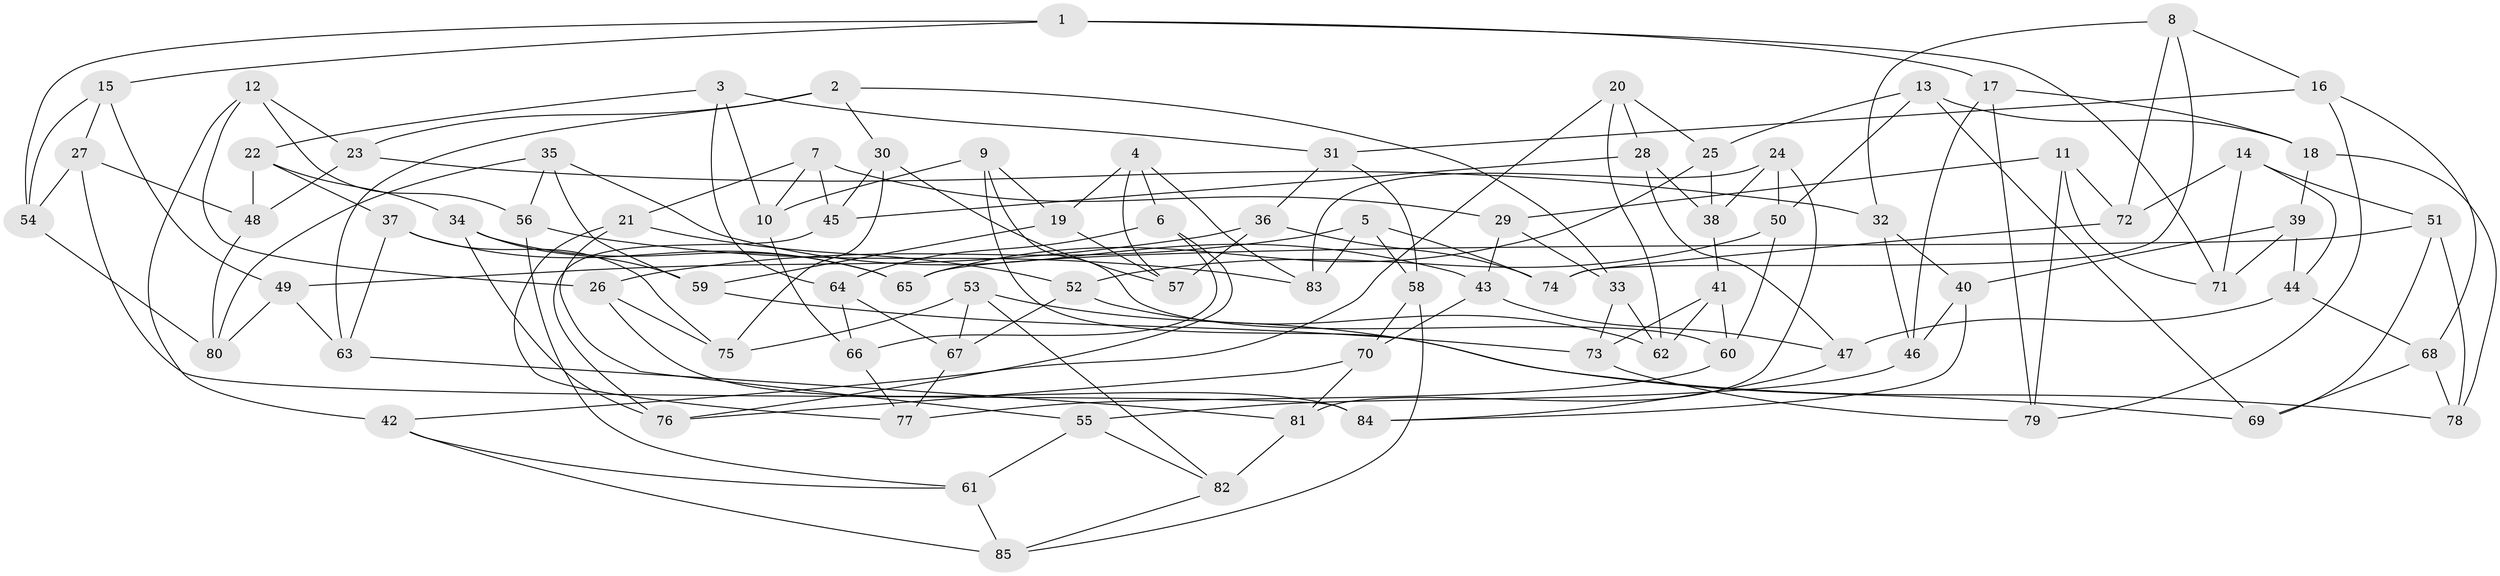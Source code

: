 // Generated by graph-tools (version 1.1) at 2025/50/03/09/25 03:50:48]
// undirected, 85 vertices, 170 edges
graph export_dot {
graph [start="1"]
  node [color=gray90,style=filled];
  1;
  2;
  3;
  4;
  5;
  6;
  7;
  8;
  9;
  10;
  11;
  12;
  13;
  14;
  15;
  16;
  17;
  18;
  19;
  20;
  21;
  22;
  23;
  24;
  25;
  26;
  27;
  28;
  29;
  30;
  31;
  32;
  33;
  34;
  35;
  36;
  37;
  38;
  39;
  40;
  41;
  42;
  43;
  44;
  45;
  46;
  47;
  48;
  49;
  50;
  51;
  52;
  53;
  54;
  55;
  56;
  57;
  58;
  59;
  60;
  61;
  62;
  63;
  64;
  65;
  66;
  67;
  68;
  69;
  70;
  71;
  72;
  73;
  74;
  75;
  76;
  77;
  78;
  79;
  80;
  81;
  82;
  83;
  84;
  85;
  1 -- 71;
  1 -- 17;
  1 -- 15;
  1 -- 54;
  2 -- 33;
  2 -- 63;
  2 -- 30;
  2 -- 23;
  3 -- 10;
  3 -- 22;
  3 -- 31;
  3 -- 64;
  4 -- 6;
  4 -- 19;
  4 -- 57;
  4 -- 83;
  5 -- 74;
  5 -- 26;
  5 -- 83;
  5 -- 58;
  6 -- 64;
  6 -- 66;
  6 -- 76;
  7 -- 21;
  7 -- 10;
  7 -- 29;
  7 -- 45;
  8 -- 72;
  8 -- 74;
  8 -- 16;
  8 -- 32;
  9 -- 19;
  9 -- 69;
  9 -- 10;
  9 -- 60;
  10 -- 66;
  11 -- 79;
  11 -- 29;
  11 -- 71;
  11 -- 72;
  12 -- 26;
  12 -- 56;
  12 -- 23;
  12 -- 42;
  13 -- 18;
  13 -- 69;
  13 -- 25;
  13 -- 50;
  14 -- 71;
  14 -- 51;
  14 -- 44;
  14 -- 72;
  15 -- 27;
  15 -- 49;
  15 -- 54;
  16 -- 68;
  16 -- 31;
  16 -- 79;
  17 -- 18;
  17 -- 79;
  17 -- 46;
  18 -- 78;
  18 -- 39;
  19 -- 59;
  19 -- 57;
  20 -- 42;
  20 -- 28;
  20 -- 62;
  20 -- 25;
  21 -- 52;
  21 -- 55;
  21 -- 77;
  22 -- 48;
  22 -- 37;
  22 -- 34;
  23 -- 32;
  23 -- 48;
  24 -- 83;
  24 -- 81;
  24 -- 50;
  24 -- 38;
  25 -- 65;
  25 -- 38;
  26 -- 75;
  26 -- 84;
  27 -- 48;
  27 -- 84;
  27 -- 54;
  28 -- 45;
  28 -- 38;
  28 -- 47;
  29 -- 33;
  29 -- 43;
  30 -- 75;
  30 -- 57;
  30 -- 45;
  31 -- 36;
  31 -- 58;
  32 -- 46;
  32 -- 40;
  33 -- 73;
  33 -- 62;
  34 -- 59;
  34 -- 65;
  34 -- 76;
  35 -- 43;
  35 -- 59;
  35 -- 80;
  35 -- 56;
  36 -- 49;
  36 -- 57;
  36 -- 74;
  37 -- 75;
  37 -- 65;
  37 -- 63;
  38 -- 41;
  39 -- 44;
  39 -- 40;
  39 -- 71;
  40 -- 84;
  40 -- 46;
  41 -- 60;
  41 -- 62;
  41 -- 73;
  42 -- 85;
  42 -- 61;
  43 -- 47;
  43 -- 70;
  44 -- 47;
  44 -- 68;
  45 -- 76;
  46 -- 55;
  47 -- 84;
  48 -- 80;
  49 -- 80;
  49 -- 63;
  50 -- 60;
  50 -- 52;
  51 -- 65;
  51 -- 78;
  51 -- 69;
  52 -- 62;
  52 -- 67;
  53 -- 82;
  53 -- 67;
  53 -- 78;
  53 -- 75;
  54 -- 80;
  55 -- 82;
  55 -- 61;
  56 -- 83;
  56 -- 61;
  58 -- 85;
  58 -- 70;
  59 -- 73;
  60 -- 77;
  61 -- 85;
  63 -- 81;
  64 -- 66;
  64 -- 67;
  66 -- 77;
  67 -- 77;
  68 -- 69;
  68 -- 78;
  70 -- 81;
  70 -- 76;
  72 -- 74;
  73 -- 79;
  81 -- 82;
  82 -- 85;
}
